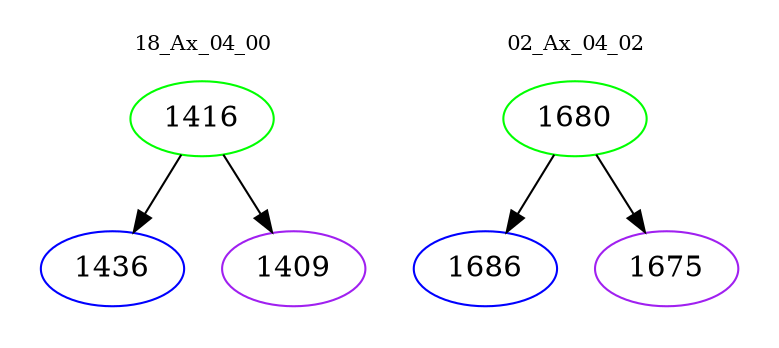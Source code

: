 digraph{
subgraph cluster_0 {
color = white
label = "18_Ax_04_00";
fontsize=10;
T0_1416 [label="1416", color="green"]
T0_1416 -> T0_1436 [color="black"]
T0_1436 [label="1436", color="blue"]
T0_1416 -> T0_1409 [color="black"]
T0_1409 [label="1409", color="purple"]
}
subgraph cluster_1 {
color = white
label = "02_Ax_04_02";
fontsize=10;
T1_1680 [label="1680", color="green"]
T1_1680 -> T1_1686 [color="black"]
T1_1686 [label="1686", color="blue"]
T1_1680 -> T1_1675 [color="black"]
T1_1675 [label="1675", color="purple"]
}
}
